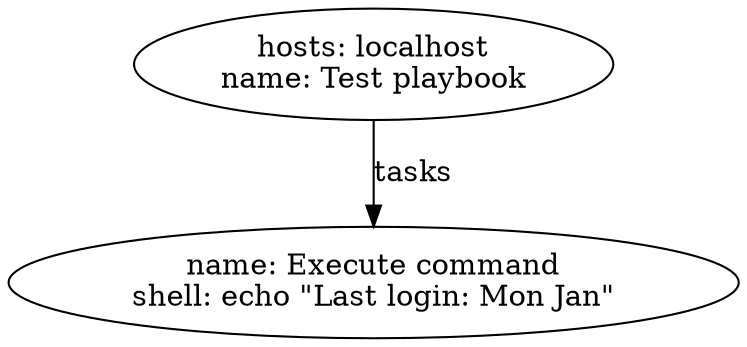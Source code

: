 digraph graphname {
1997 [label="name: Execute command\nshell: echo \"Last login: Mon Jan\"\n"];
1996 [label="hosts: localhost\nname: Test playbook\n"];
1996 -> 1997 [label="tasks"];
}
